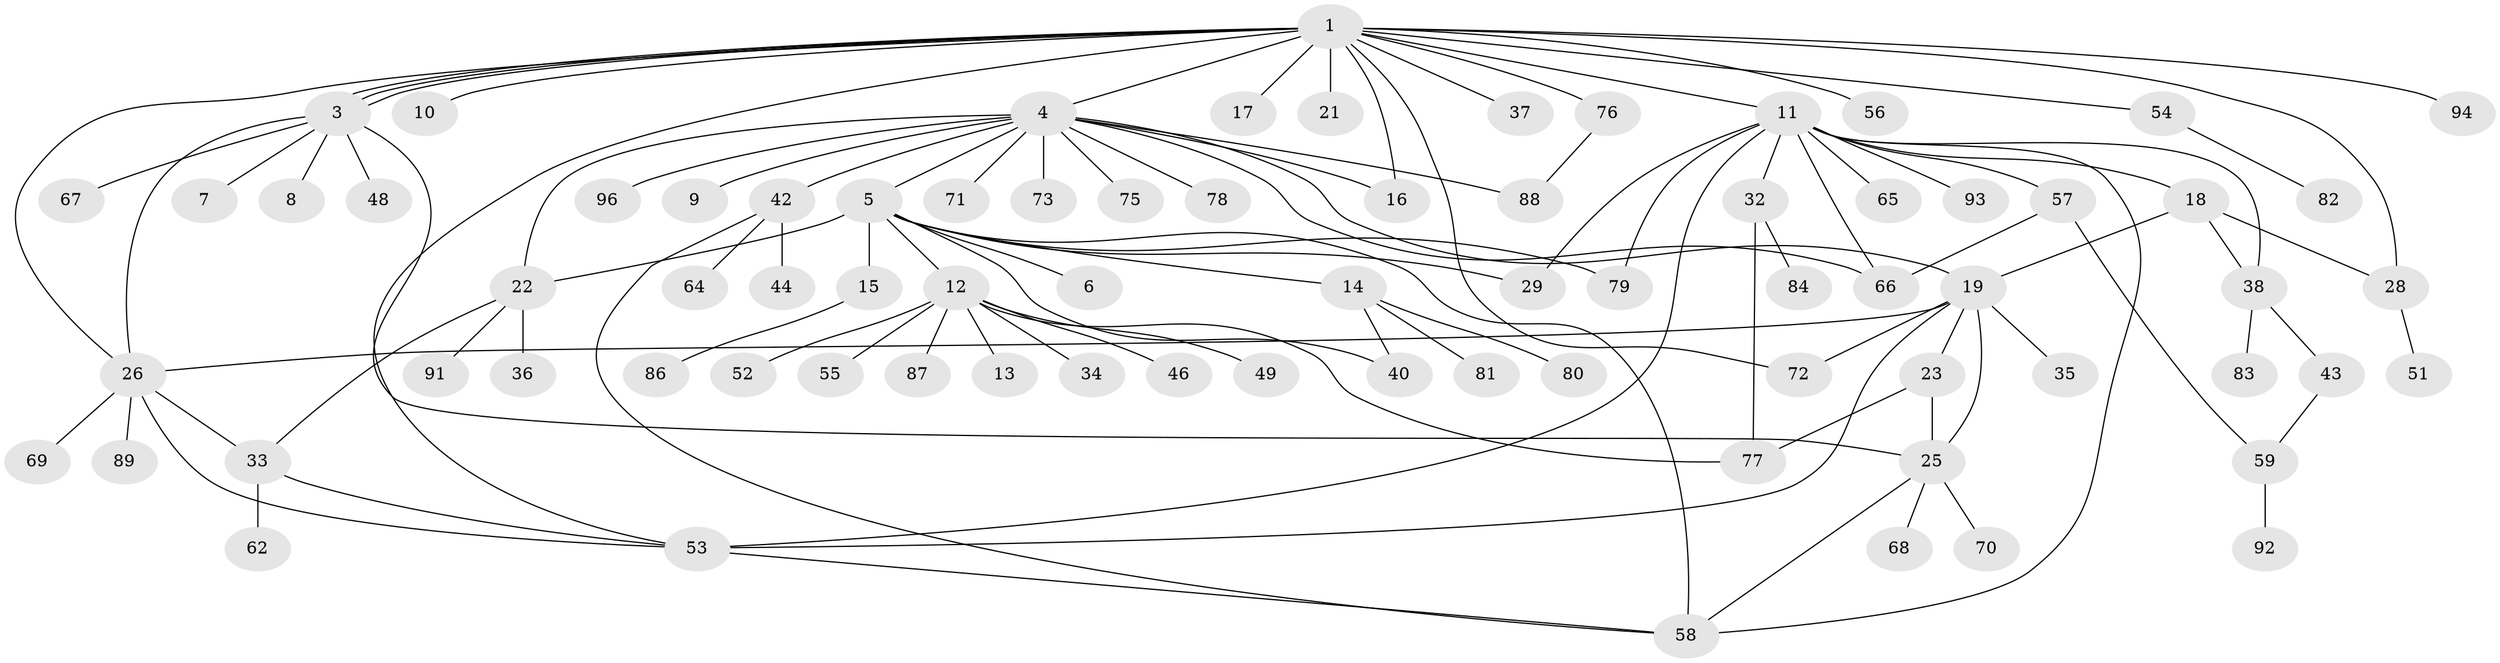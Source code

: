 // original degree distribution, {18: 0.010309278350515464, 3: 0.12371134020618557, 10: 0.030927835051546393, 7: 0.030927835051546393, 13: 0.020618556701030927, 1: 0.5257731958762887, 5: 0.061855670103092786, 2: 0.14432989690721648, 4: 0.041237113402061855, 6: 0.010309278350515464}
// Generated by graph-tools (version 1.1) at 2025/41/03/06/25 10:41:52]
// undirected, 78 vertices, 107 edges
graph export_dot {
graph [start="1"]
  node [color=gray90,style=filled];
  1 [super="+2"];
  3 [super="+45"];
  4 [super="+27"];
  5 [super="+30"];
  6;
  7;
  8;
  9;
  10;
  11 [super="+31"];
  12 [super="+24"];
  13;
  14 [super="+85"];
  15;
  16;
  17;
  18 [super="+97"];
  19 [super="+20"];
  21;
  22;
  23 [super="+41"];
  25 [super="+95"];
  26 [super="+39"];
  28;
  29 [super="+50"];
  32;
  33 [super="+47"];
  34;
  35;
  36;
  37;
  38 [super="+63"];
  40;
  42;
  43;
  44;
  46;
  48;
  49;
  51;
  52;
  53;
  54 [super="+74"];
  55;
  56;
  57 [super="+61"];
  58 [super="+60"];
  59 [super="+90"];
  62;
  64;
  65;
  66;
  67;
  68;
  69;
  70;
  71;
  72;
  73;
  75;
  76;
  77;
  78;
  79;
  80;
  81;
  82;
  83;
  84;
  86;
  87;
  88;
  89;
  91;
  92;
  93;
  94;
  96;
  1 -- 3;
  1 -- 3;
  1 -- 3;
  1 -- 4;
  1 -- 10;
  1 -- 16;
  1 -- 17;
  1 -- 26 [weight=2];
  1 -- 28;
  1 -- 37;
  1 -- 53;
  1 -- 54;
  1 -- 56;
  1 -- 72;
  1 -- 76;
  1 -- 94;
  1 -- 11;
  1 -- 21;
  3 -- 7;
  3 -- 8;
  3 -- 25;
  3 -- 48;
  3 -- 67;
  3 -- 26;
  4 -- 5 [weight=2];
  4 -- 9;
  4 -- 16;
  4 -- 22;
  4 -- 75;
  4 -- 96;
  4 -- 66;
  4 -- 71;
  4 -- 73;
  4 -- 42;
  4 -- 78;
  4 -- 88;
  4 -- 19;
  5 -- 6;
  5 -- 12 [weight=2];
  5 -- 14;
  5 -- 15;
  5 -- 22;
  5 -- 29;
  5 -- 40;
  5 -- 79;
  5 -- 58;
  11 -- 18;
  11 -- 32;
  11 -- 53;
  11 -- 57;
  11 -- 65;
  11 -- 66;
  11 -- 79;
  11 -- 93;
  11 -- 29 [weight=2];
  11 -- 38;
  11 -- 58;
  12 -- 13;
  12 -- 34;
  12 -- 46;
  12 -- 49;
  12 -- 52;
  12 -- 55;
  12 -- 77;
  12 -- 87;
  14 -- 40;
  14 -- 80;
  14 -- 81;
  15 -- 86;
  18 -- 19;
  18 -- 28;
  18 -- 38;
  19 -- 23;
  19 -- 35;
  19 -- 72;
  19 -- 53;
  19 -- 25;
  19 -- 26;
  22 -- 33;
  22 -- 36;
  22 -- 91;
  23 -- 25;
  23 -- 77;
  25 -- 68;
  25 -- 70;
  25 -- 58;
  26 -- 33;
  26 -- 53;
  26 -- 69;
  26 -- 89;
  28 -- 51;
  32 -- 77;
  32 -- 84;
  33 -- 53;
  33 -- 62;
  38 -- 43;
  38 -- 83;
  42 -- 44;
  42 -- 64;
  42 -- 58;
  43 -- 59;
  53 -- 58;
  54 -- 82;
  57 -- 59;
  57 -- 66;
  59 -- 92;
  76 -- 88;
}
